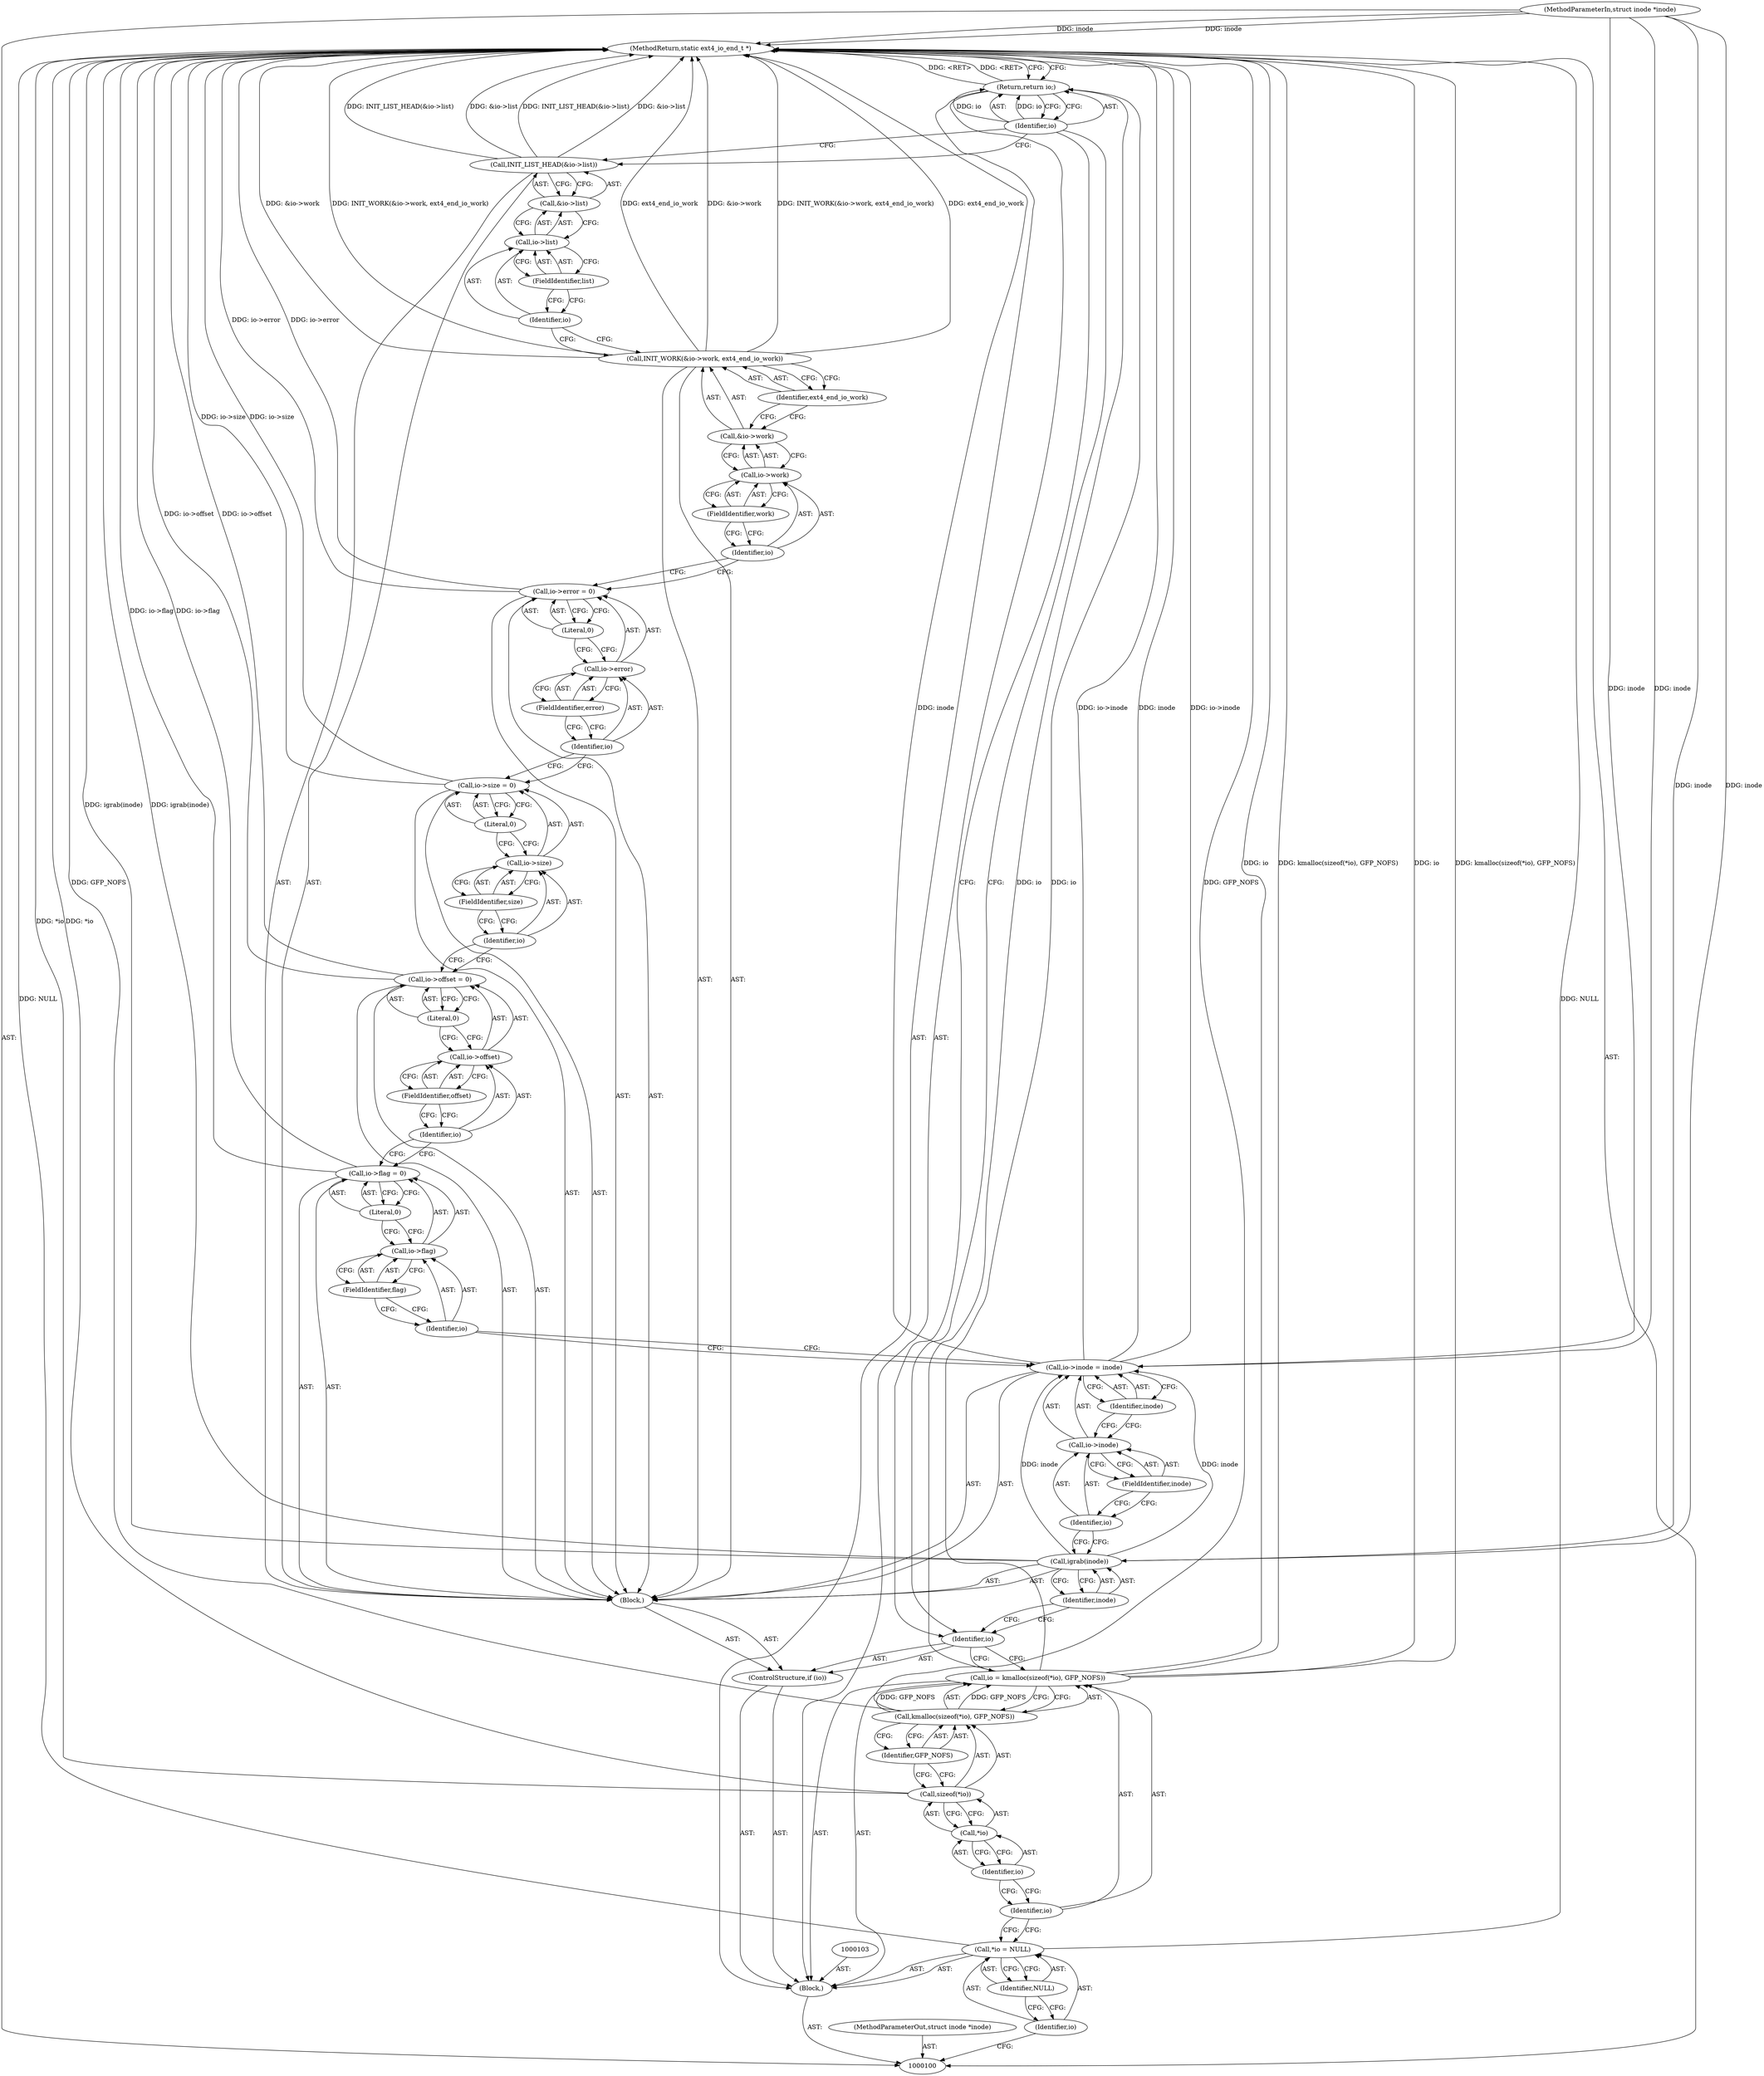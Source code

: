 digraph "1_linux_744692dc059845b2a3022119871846e74d4f6e11_9" {
"1000157" [label="(MethodReturn,static ext4_io_end_t *)"];
"1000101" [label="(MethodParameterIn,struct inode *inode)"];
"1000205" [label="(MethodParameterOut,struct inode *inode)"];
"1000128" [label="(Literal,0)"];
"1000124" [label="(Call,io->flag = 0)"];
"1000125" [label="(Call,io->flag)"];
"1000126" [label="(Identifier,io)"];
"1000127" [label="(FieldIdentifier,flag)"];
"1000133" [label="(Literal,0)"];
"1000129" [label="(Call,io->offset = 0)"];
"1000130" [label="(Call,io->offset)"];
"1000131" [label="(Identifier,io)"];
"1000132" [label="(FieldIdentifier,offset)"];
"1000138" [label="(Literal,0)"];
"1000134" [label="(Call,io->size = 0)"];
"1000135" [label="(Call,io->size)"];
"1000136" [label="(Identifier,io)"];
"1000137" [label="(FieldIdentifier,size)"];
"1000143" [label="(Literal,0)"];
"1000139" [label="(Call,io->error = 0)"];
"1000140" [label="(Call,io->error)"];
"1000141" [label="(Identifier,io)"];
"1000142" [label="(FieldIdentifier,error)"];
"1000145" [label="(Call,&io->work)"];
"1000146" [label="(Call,io->work)"];
"1000147" [label="(Identifier,io)"];
"1000148" [label="(FieldIdentifier,work)"];
"1000149" [label="(Identifier,ext4_end_io_work)"];
"1000144" [label="(Call,INIT_WORK(&io->work, ext4_end_io_work))"];
"1000151" [label="(Call,&io->list)"];
"1000152" [label="(Call,io->list)"];
"1000153" [label="(Identifier,io)"];
"1000154" [label="(FieldIdentifier,list)"];
"1000150" [label="(Call,INIT_LIST_HEAD(&io->list))"];
"1000155" [label="(Return,return io;)"];
"1000156" [label="(Identifier,io)"];
"1000102" [label="(Block,)"];
"1000104" [label="(Call,*io = NULL)"];
"1000105" [label="(Identifier,io)"];
"1000106" [label="(Identifier,NULL)"];
"1000107" [label="(Call,io = kmalloc(sizeof(*io), GFP_NOFS))"];
"1000108" [label="(Identifier,io)"];
"1000110" [label="(Call,sizeof(*io))"];
"1000111" [label="(Call,*io)"];
"1000112" [label="(Identifier,io)"];
"1000113" [label="(Identifier,GFP_NOFS)"];
"1000109" [label="(Call,kmalloc(sizeof(*io), GFP_NOFS))"];
"1000116" [label="(Block,)"];
"1000114" [label="(ControlStructure,if (io))"];
"1000115" [label="(Identifier,io)"];
"1000117" [label="(Call,igrab(inode))"];
"1000118" [label="(Identifier,inode)"];
"1000123" [label="(Identifier,inode)"];
"1000119" [label="(Call,io->inode = inode)"];
"1000120" [label="(Call,io->inode)"];
"1000121" [label="(Identifier,io)"];
"1000122" [label="(FieldIdentifier,inode)"];
"1000157" -> "1000100"  [label="AST: "];
"1000157" -> "1000155"  [label="CFG: "];
"1000155" -> "1000157"  [label="DDG: <RET>"];
"1000117" -> "1000157"  [label="DDG: igrab(inode)"];
"1000129" -> "1000157"  [label="DDG: io->offset"];
"1000124" -> "1000157"  [label="DDG: io->flag"];
"1000107" -> "1000157"  [label="DDG: io"];
"1000107" -> "1000157"  [label="DDG: kmalloc(sizeof(*io), GFP_NOFS)"];
"1000139" -> "1000157"  [label="DDG: io->error"];
"1000144" -> "1000157"  [label="DDG: ext4_end_io_work"];
"1000144" -> "1000157"  [label="DDG: &io->work"];
"1000144" -> "1000157"  [label="DDG: INIT_WORK(&io->work, ext4_end_io_work)"];
"1000150" -> "1000157"  [label="DDG: INIT_LIST_HEAD(&io->list)"];
"1000150" -> "1000157"  [label="DDG: &io->list"];
"1000110" -> "1000157"  [label="DDG: *io"];
"1000119" -> "1000157"  [label="DDG: inode"];
"1000119" -> "1000157"  [label="DDG: io->inode"];
"1000134" -> "1000157"  [label="DDG: io->size"];
"1000109" -> "1000157"  [label="DDG: GFP_NOFS"];
"1000101" -> "1000157"  [label="DDG: inode"];
"1000104" -> "1000157"  [label="DDG: NULL"];
"1000101" -> "1000100"  [label="AST: "];
"1000101" -> "1000157"  [label="DDG: inode"];
"1000101" -> "1000117"  [label="DDG: inode"];
"1000101" -> "1000119"  [label="DDG: inode"];
"1000205" -> "1000100"  [label="AST: "];
"1000128" -> "1000124"  [label="AST: "];
"1000128" -> "1000125"  [label="CFG: "];
"1000124" -> "1000128"  [label="CFG: "];
"1000124" -> "1000116"  [label="AST: "];
"1000124" -> "1000128"  [label="CFG: "];
"1000125" -> "1000124"  [label="AST: "];
"1000128" -> "1000124"  [label="AST: "];
"1000131" -> "1000124"  [label="CFG: "];
"1000124" -> "1000157"  [label="DDG: io->flag"];
"1000125" -> "1000124"  [label="AST: "];
"1000125" -> "1000127"  [label="CFG: "];
"1000126" -> "1000125"  [label="AST: "];
"1000127" -> "1000125"  [label="AST: "];
"1000128" -> "1000125"  [label="CFG: "];
"1000126" -> "1000125"  [label="AST: "];
"1000126" -> "1000119"  [label="CFG: "];
"1000127" -> "1000126"  [label="CFG: "];
"1000127" -> "1000125"  [label="AST: "];
"1000127" -> "1000126"  [label="CFG: "];
"1000125" -> "1000127"  [label="CFG: "];
"1000133" -> "1000129"  [label="AST: "];
"1000133" -> "1000130"  [label="CFG: "];
"1000129" -> "1000133"  [label="CFG: "];
"1000129" -> "1000116"  [label="AST: "];
"1000129" -> "1000133"  [label="CFG: "];
"1000130" -> "1000129"  [label="AST: "];
"1000133" -> "1000129"  [label="AST: "];
"1000136" -> "1000129"  [label="CFG: "];
"1000129" -> "1000157"  [label="DDG: io->offset"];
"1000130" -> "1000129"  [label="AST: "];
"1000130" -> "1000132"  [label="CFG: "];
"1000131" -> "1000130"  [label="AST: "];
"1000132" -> "1000130"  [label="AST: "];
"1000133" -> "1000130"  [label="CFG: "];
"1000131" -> "1000130"  [label="AST: "];
"1000131" -> "1000124"  [label="CFG: "];
"1000132" -> "1000131"  [label="CFG: "];
"1000132" -> "1000130"  [label="AST: "];
"1000132" -> "1000131"  [label="CFG: "];
"1000130" -> "1000132"  [label="CFG: "];
"1000138" -> "1000134"  [label="AST: "];
"1000138" -> "1000135"  [label="CFG: "];
"1000134" -> "1000138"  [label="CFG: "];
"1000134" -> "1000116"  [label="AST: "];
"1000134" -> "1000138"  [label="CFG: "];
"1000135" -> "1000134"  [label="AST: "];
"1000138" -> "1000134"  [label="AST: "];
"1000141" -> "1000134"  [label="CFG: "];
"1000134" -> "1000157"  [label="DDG: io->size"];
"1000135" -> "1000134"  [label="AST: "];
"1000135" -> "1000137"  [label="CFG: "];
"1000136" -> "1000135"  [label="AST: "];
"1000137" -> "1000135"  [label="AST: "];
"1000138" -> "1000135"  [label="CFG: "];
"1000136" -> "1000135"  [label="AST: "];
"1000136" -> "1000129"  [label="CFG: "];
"1000137" -> "1000136"  [label="CFG: "];
"1000137" -> "1000135"  [label="AST: "];
"1000137" -> "1000136"  [label="CFG: "];
"1000135" -> "1000137"  [label="CFG: "];
"1000143" -> "1000139"  [label="AST: "];
"1000143" -> "1000140"  [label="CFG: "];
"1000139" -> "1000143"  [label="CFG: "];
"1000139" -> "1000116"  [label="AST: "];
"1000139" -> "1000143"  [label="CFG: "];
"1000140" -> "1000139"  [label="AST: "];
"1000143" -> "1000139"  [label="AST: "];
"1000147" -> "1000139"  [label="CFG: "];
"1000139" -> "1000157"  [label="DDG: io->error"];
"1000140" -> "1000139"  [label="AST: "];
"1000140" -> "1000142"  [label="CFG: "];
"1000141" -> "1000140"  [label="AST: "];
"1000142" -> "1000140"  [label="AST: "];
"1000143" -> "1000140"  [label="CFG: "];
"1000141" -> "1000140"  [label="AST: "];
"1000141" -> "1000134"  [label="CFG: "];
"1000142" -> "1000141"  [label="CFG: "];
"1000142" -> "1000140"  [label="AST: "];
"1000142" -> "1000141"  [label="CFG: "];
"1000140" -> "1000142"  [label="CFG: "];
"1000145" -> "1000144"  [label="AST: "];
"1000145" -> "1000146"  [label="CFG: "];
"1000146" -> "1000145"  [label="AST: "];
"1000149" -> "1000145"  [label="CFG: "];
"1000146" -> "1000145"  [label="AST: "];
"1000146" -> "1000148"  [label="CFG: "];
"1000147" -> "1000146"  [label="AST: "];
"1000148" -> "1000146"  [label="AST: "];
"1000145" -> "1000146"  [label="CFG: "];
"1000147" -> "1000146"  [label="AST: "];
"1000147" -> "1000139"  [label="CFG: "];
"1000148" -> "1000147"  [label="CFG: "];
"1000148" -> "1000146"  [label="AST: "];
"1000148" -> "1000147"  [label="CFG: "];
"1000146" -> "1000148"  [label="CFG: "];
"1000149" -> "1000144"  [label="AST: "];
"1000149" -> "1000145"  [label="CFG: "];
"1000144" -> "1000149"  [label="CFG: "];
"1000144" -> "1000116"  [label="AST: "];
"1000144" -> "1000149"  [label="CFG: "];
"1000145" -> "1000144"  [label="AST: "];
"1000149" -> "1000144"  [label="AST: "];
"1000153" -> "1000144"  [label="CFG: "];
"1000144" -> "1000157"  [label="DDG: ext4_end_io_work"];
"1000144" -> "1000157"  [label="DDG: &io->work"];
"1000144" -> "1000157"  [label="DDG: INIT_WORK(&io->work, ext4_end_io_work)"];
"1000151" -> "1000150"  [label="AST: "];
"1000151" -> "1000152"  [label="CFG: "];
"1000152" -> "1000151"  [label="AST: "];
"1000150" -> "1000151"  [label="CFG: "];
"1000152" -> "1000151"  [label="AST: "];
"1000152" -> "1000154"  [label="CFG: "];
"1000153" -> "1000152"  [label="AST: "];
"1000154" -> "1000152"  [label="AST: "];
"1000151" -> "1000152"  [label="CFG: "];
"1000153" -> "1000152"  [label="AST: "];
"1000153" -> "1000144"  [label="CFG: "];
"1000154" -> "1000153"  [label="CFG: "];
"1000154" -> "1000152"  [label="AST: "];
"1000154" -> "1000153"  [label="CFG: "];
"1000152" -> "1000154"  [label="CFG: "];
"1000150" -> "1000116"  [label="AST: "];
"1000150" -> "1000151"  [label="CFG: "];
"1000151" -> "1000150"  [label="AST: "];
"1000156" -> "1000150"  [label="CFG: "];
"1000150" -> "1000157"  [label="DDG: INIT_LIST_HEAD(&io->list)"];
"1000150" -> "1000157"  [label="DDG: &io->list"];
"1000155" -> "1000102"  [label="AST: "];
"1000155" -> "1000156"  [label="CFG: "];
"1000156" -> "1000155"  [label="AST: "];
"1000157" -> "1000155"  [label="CFG: "];
"1000155" -> "1000157"  [label="DDG: <RET>"];
"1000156" -> "1000155"  [label="DDG: io"];
"1000107" -> "1000155"  [label="DDG: io"];
"1000156" -> "1000155"  [label="AST: "];
"1000156" -> "1000150"  [label="CFG: "];
"1000156" -> "1000115"  [label="CFG: "];
"1000155" -> "1000156"  [label="CFG: "];
"1000156" -> "1000155"  [label="DDG: io"];
"1000102" -> "1000100"  [label="AST: "];
"1000103" -> "1000102"  [label="AST: "];
"1000104" -> "1000102"  [label="AST: "];
"1000107" -> "1000102"  [label="AST: "];
"1000114" -> "1000102"  [label="AST: "];
"1000155" -> "1000102"  [label="AST: "];
"1000104" -> "1000102"  [label="AST: "];
"1000104" -> "1000106"  [label="CFG: "];
"1000105" -> "1000104"  [label="AST: "];
"1000106" -> "1000104"  [label="AST: "];
"1000108" -> "1000104"  [label="CFG: "];
"1000104" -> "1000157"  [label="DDG: NULL"];
"1000105" -> "1000104"  [label="AST: "];
"1000105" -> "1000100"  [label="CFG: "];
"1000106" -> "1000105"  [label="CFG: "];
"1000106" -> "1000104"  [label="AST: "];
"1000106" -> "1000105"  [label="CFG: "];
"1000104" -> "1000106"  [label="CFG: "];
"1000107" -> "1000102"  [label="AST: "];
"1000107" -> "1000109"  [label="CFG: "];
"1000108" -> "1000107"  [label="AST: "];
"1000109" -> "1000107"  [label="AST: "];
"1000115" -> "1000107"  [label="CFG: "];
"1000107" -> "1000157"  [label="DDG: io"];
"1000107" -> "1000157"  [label="DDG: kmalloc(sizeof(*io), GFP_NOFS)"];
"1000109" -> "1000107"  [label="DDG: GFP_NOFS"];
"1000107" -> "1000155"  [label="DDG: io"];
"1000108" -> "1000107"  [label="AST: "];
"1000108" -> "1000104"  [label="CFG: "];
"1000112" -> "1000108"  [label="CFG: "];
"1000110" -> "1000109"  [label="AST: "];
"1000110" -> "1000111"  [label="CFG: "];
"1000111" -> "1000110"  [label="AST: "];
"1000113" -> "1000110"  [label="CFG: "];
"1000110" -> "1000157"  [label="DDG: *io"];
"1000111" -> "1000110"  [label="AST: "];
"1000111" -> "1000112"  [label="CFG: "];
"1000112" -> "1000111"  [label="AST: "];
"1000110" -> "1000111"  [label="CFG: "];
"1000112" -> "1000111"  [label="AST: "];
"1000112" -> "1000108"  [label="CFG: "];
"1000111" -> "1000112"  [label="CFG: "];
"1000113" -> "1000109"  [label="AST: "];
"1000113" -> "1000110"  [label="CFG: "];
"1000109" -> "1000113"  [label="CFG: "];
"1000109" -> "1000107"  [label="AST: "];
"1000109" -> "1000113"  [label="CFG: "];
"1000110" -> "1000109"  [label="AST: "];
"1000113" -> "1000109"  [label="AST: "];
"1000107" -> "1000109"  [label="CFG: "];
"1000109" -> "1000157"  [label="DDG: GFP_NOFS"];
"1000109" -> "1000107"  [label="DDG: GFP_NOFS"];
"1000116" -> "1000114"  [label="AST: "];
"1000117" -> "1000116"  [label="AST: "];
"1000119" -> "1000116"  [label="AST: "];
"1000124" -> "1000116"  [label="AST: "];
"1000129" -> "1000116"  [label="AST: "];
"1000134" -> "1000116"  [label="AST: "];
"1000139" -> "1000116"  [label="AST: "];
"1000144" -> "1000116"  [label="AST: "];
"1000150" -> "1000116"  [label="AST: "];
"1000114" -> "1000102"  [label="AST: "];
"1000115" -> "1000114"  [label="AST: "];
"1000116" -> "1000114"  [label="AST: "];
"1000115" -> "1000114"  [label="AST: "];
"1000115" -> "1000107"  [label="CFG: "];
"1000118" -> "1000115"  [label="CFG: "];
"1000156" -> "1000115"  [label="CFG: "];
"1000117" -> "1000116"  [label="AST: "];
"1000117" -> "1000118"  [label="CFG: "];
"1000118" -> "1000117"  [label="AST: "];
"1000121" -> "1000117"  [label="CFG: "];
"1000117" -> "1000157"  [label="DDG: igrab(inode)"];
"1000101" -> "1000117"  [label="DDG: inode"];
"1000117" -> "1000119"  [label="DDG: inode"];
"1000118" -> "1000117"  [label="AST: "];
"1000118" -> "1000115"  [label="CFG: "];
"1000117" -> "1000118"  [label="CFG: "];
"1000123" -> "1000119"  [label="AST: "];
"1000123" -> "1000120"  [label="CFG: "];
"1000119" -> "1000123"  [label="CFG: "];
"1000119" -> "1000116"  [label="AST: "];
"1000119" -> "1000123"  [label="CFG: "];
"1000120" -> "1000119"  [label="AST: "];
"1000123" -> "1000119"  [label="AST: "];
"1000126" -> "1000119"  [label="CFG: "];
"1000119" -> "1000157"  [label="DDG: inode"];
"1000119" -> "1000157"  [label="DDG: io->inode"];
"1000117" -> "1000119"  [label="DDG: inode"];
"1000101" -> "1000119"  [label="DDG: inode"];
"1000120" -> "1000119"  [label="AST: "];
"1000120" -> "1000122"  [label="CFG: "];
"1000121" -> "1000120"  [label="AST: "];
"1000122" -> "1000120"  [label="AST: "];
"1000123" -> "1000120"  [label="CFG: "];
"1000121" -> "1000120"  [label="AST: "];
"1000121" -> "1000117"  [label="CFG: "];
"1000122" -> "1000121"  [label="CFG: "];
"1000122" -> "1000120"  [label="AST: "];
"1000122" -> "1000121"  [label="CFG: "];
"1000120" -> "1000122"  [label="CFG: "];
}
